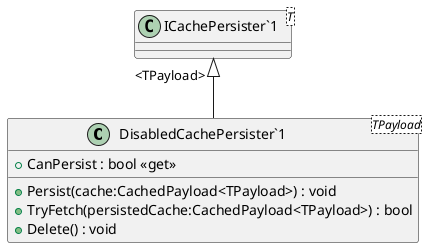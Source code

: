 @startuml
class "DisabledCachePersister`1"<TPayload> {
    + CanPersist : bool <<get>>
    + Persist(cache:CachedPayload<TPayload>) : void
    + TryFetch(persistedCache:CachedPayload<TPayload>) : bool
    + Delete() : void
}
class "ICachePersister`1"<T> {
}
"ICachePersister`1" "<TPayload>" <|-- "DisabledCachePersister`1"
@enduml
